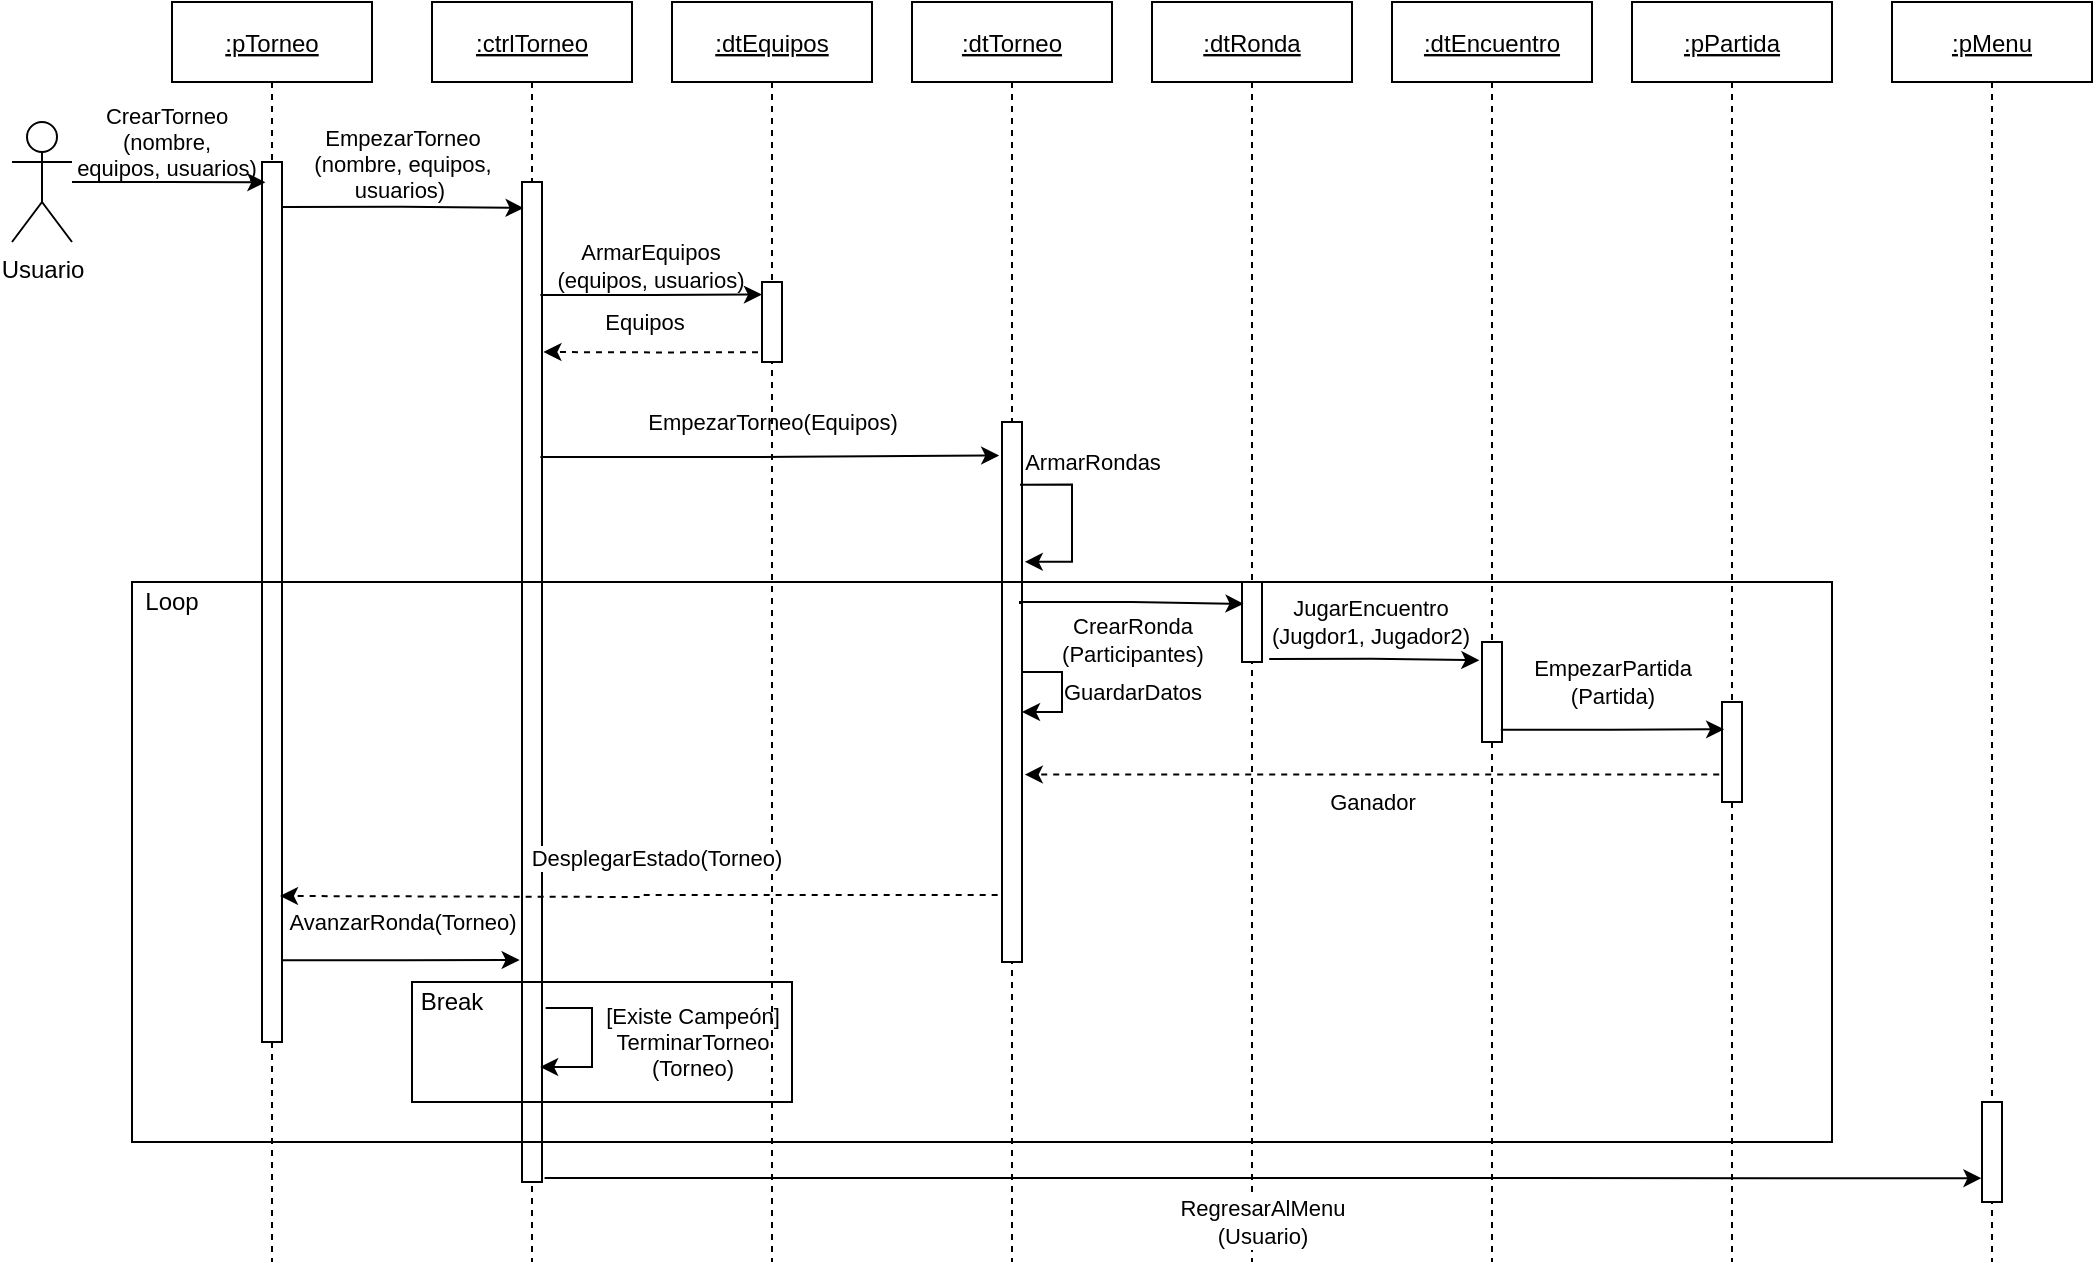 <mxfile version="13.7.9" type="device"><diagram id="9wJDesOFnq6a7FI4yu4Y" name="Página-1"><mxGraphModel dx="488" dy="282" grid="1" gridSize="10" guides="1" tooltips="1" connect="1" arrows="1" fold="1" page="1" pageScale="1" pageWidth="1100" pageHeight="850" math="0" shadow="0"><root><mxCell id="0"/><mxCell id="1" parent="0"/><mxCell id="i3Qe3G-CKaga1Zo1j9Ih-1" value=":ctrlTorneo" style="shape=umlLifeline;perimeter=lifelinePerimeter;container=1;collapsible=0;recursiveResize=0;rounded=0;shadow=0;strokeWidth=1;fontStyle=4" parent="1" vertex="1"><mxGeometry x="430" y="50" width="100" height="630" as="geometry"/></mxCell><mxCell id="i3Qe3G-CKaga1Zo1j9Ih-2" value="" style="points=[];perimeter=orthogonalPerimeter;rounded=0;shadow=0;strokeWidth=1;" parent="i3Qe3G-CKaga1Zo1j9Ih-1" vertex="1"><mxGeometry x="45" y="90" width="10" height="500" as="geometry"/></mxCell><mxCell id="i3Qe3G-CKaga1Zo1j9Ih-3" value="[Existe Campeón]&lt;br&gt;TerminarTorneo&lt;br&gt;(Torneo)" style="edgeStyle=orthogonalEdgeStyle;rounded=0;orthogonalLoop=1;jettySize=auto;html=1;entryX=0.907;entryY=0.885;entryDx=0;entryDy=0;entryPerimeter=0;exitX=1.183;exitY=0.826;exitDx=0;exitDy=0;exitPerimeter=0;" parent="i3Qe3G-CKaga1Zo1j9Ih-1" source="i3Qe3G-CKaga1Zo1j9Ih-2" target="i3Qe3G-CKaga1Zo1j9Ih-2" edge="1"><mxGeometry x="0.34" y="-52" relative="1" as="geometry"><Array as="points"><mxPoint x="80" y="503"/><mxPoint x="80" y="532"/></Array><mxPoint x="50" y="39" as="offset"/></mxGeometry></mxCell><mxCell id="i3Qe3G-CKaga1Zo1j9Ih-4" value=":pTorneo" style="shape=umlLifeline;perimeter=lifelinePerimeter;container=1;collapsible=0;recursiveResize=0;rounded=0;shadow=0;strokeWidth=1;fontStyle=4" parent="1" vertex="1"><mxGeometry x="300" y="50" width="100" height="630" as="geometry"/></mxCell><mxCell id="i3Qe3G-CKaga1Zo1j9Ih-5" value="" style="points=[];perimeter=orthogonalPerimeter;rounded=0;shadow=0;strokeWidth=1;" parent="i3Qe3G-CKaga1Zo1j9Ih-4" vertex="1"><mxGeometry x="45" y="80" width="10" height="440" as="geometry"/></mxCell><mxCell id="i3Qe3G-CKaga1Zo1j9Ih-6" value="CrearTorneo&lt;br&gt;(nombre, &lt;br&gt;equipos, usuarios)" style="edgeStyle=orthogonalEdgeStyle;rounded=0;orthogonalLoop=1;jettySize=auto;html=1;labelBackgroundColor=none;entryX=0.169;entryY=0.023;entryDx=0;entryDy=0;entryPerimeter=0;" parent="1" source="i3Qe3G-CKaga1Zo1j9Ih-7" target="i3Qe3G-CKaga1Zo1j9Ih-5" edge="1"><mxGeometry x="-0.027" y="20" relative="1" as="geometry"><mxPoint as="offset"/></mxGeometry></mxCell><mxCell id="i3Qe3G-CKaga1Zo1j9Ih-7" value="Usuario" style="shape=umlActor;verticalLabelPosition=bottom;verticalAlign=top;html=1;" parent="1" vertex="1"><mxGeometry x="220" y="110" width="30" height="60" as="geometry"/></mxCell><mxCell id="i3Qe3G-CKaga1Zo1j9Ih-8" value=":dtTorneo" style="shape=umlLifeline;perimeter=lifelinePerimeter;container=1;collapsible=0;recursiveResize=0;rounded=0;shadow=0;strokeWidth=1;fontStyle=4" parent="1" vertex="1"><mxGeometry x="670" y="50" width="100" height="630" as="geometry"/></mxCell><mxCell id="i3Qe3G-CKaga1Zo1j9Ih-9" value="" style="points=[];perimeter=orthogonalPerimeter;rounded=0;shadow=0;strokeWidth=1;" parent="i3Qe3G-CKaga1Zo1j9Ih-8" vertex="1"><mxGeometry x="45" y="210" width="10" height="270" as="geometry"/></mxCell><mxCell id="i3Qe3G-CKaga1Zo1j9Ih-10" value="ArmarRondas" style="edgeStyle=orthogonalEdgeStyle;rounded=0;orthogonalLoop=1;jettySize=auto;html=1;exitX=0.9;exitY=0.116;exitDx=0;exitDy=0;exitPerimeter=0;entryX=1.14;entryY=0.259;entryDx=0;entryDy=0;entryPerimeter=0;" parent="i3Qe3G-CKaga1Zo1j9Ih-8" source="i3Qe3G-CKaga1Zo1j9Ih-9" target="i3Qe3G-CKaga1Zo1j9Ih-9" edge="1"><mxGeometry x="-0.41" y="15" relative="1" as="geometry"><Array as="points"><mxPoint x="80" y="241"/><mxPoint x="80" y="280"/></Array><mxPoint x="-5" y="-11" as="offset"/></mxGeometry></mxCell><mxCell id="i3Qe3G-CKaga1Zo1j9Ih-11" value="GuardarDatos" style="edgeStyle=orthogonalEdgeStyle;rounded=0;orthogonalLoop=1;jettySize=auto;html=1;" parent="i3Qe3G-CKaga1Zo1j9Ih-8" source="i3Qe3G-CKaga1Zo1j9Ih-9" target="i3Qe3G-CKaga1Zo1j9Ih-9" edge="1"><mxGeometry x="0.333" y="-36" relative="1" as="geometry"><mxPoint x="35" y="26" as="offset"/></mxGeometry></mxCell><mxCell id="i3Qe3G-CKaga1Zo1j9Ih-12" value=":dtEquipos" style="shape=umlLifeline;perimeter=lifelinePerimeter;container=1;collapsible=0;recursiveResize=0;rounded=0;shadow=0;strokeWidth=1;fontStyle=4" parent="1" vertex="1"><mxGeometry x="550" y="50" width="100" height="630" as="geometry"/></mxCell><mxCell id="i3Qe3G-CKaga1Zo1j9Ih-13" value="" style="points=[];perimeter=orthogonalPerimeter;rounded=0;shadow=0;strokeWidth=1;" parent="i3Qe3G-CKaga1Zo1j9Ih-12" vertex="1"><mxGeometry x="45" y="140" width="10" height="40" as="geometry"/></mxCell><mxCell id="i3Qe3G-CKaga1Zo1j9Ih-14" value=":dtRonda" style="shape=umlLifeline;perimeter=lifelinePerimeter;container=1;collapsible=0;recursiveResize=0;rounded=0;shadow=0;strokeWidth=1;fontStyle=4" parent="1" vertex="1"><mxGeometry x="790" y="50" width="100" height="630" as="geometry"/></mxCell><mxCell id="i3Qe3G-CKaga1Zo1j9Ih-15" value="" style="points=[];perimeter=orthogonalPerimeter;rounded=0;shadow=0;strokeWidth=1;" parent="i3Qe3G-CKaga1Zo1j9Ih-14" vertex="1"><mxGeometry x="45" y="290" width="10" height="40" as="geometry"/></mxCell><mxCell id="i3Qe3G-CKaga1Zo1j9Ih-16" value="EmpezarTorneo&lt;br&gt;(nombre, equipos,&lt;br&gt;usuarios)&amp;nbsp;" style="edgeStyle=orthogonalEdgeStyle;rounded=0;orthogonalLoop=1;jettySize=auto;html=1;labelBackgroundColor=none;entryX=0.079;entryY=0.026;entryDx=0;entryDy=0;entryPerimeter=0;exitX=1.044;exitY=0.051;exitDx=0;exitDy=0;exitPerimeter=0;" parent="1" source="i3Qe3G-CKaga1Zo1j9Ih-5" target="i3Qe3G-CKaga1Zo1j9Ih-2" edge="1"><mxGeometry x="-0.006" y="22" relative="1" as="geometry"><mxPoint x="370" y="150" as="sourcePoint"/><mxPoint as="offset"/></mxGeometry></mxCell><mxCell id="i3Qe3G-CKaga1Zo1j9Ih-17" value="ArmarEquipos&lt;br&gt;(equipos, usuarios)" style="edgeStyle=orthogonalEdgeStyle;rounded=0;orthogonalLoop=1;jettySize=auto;html=1;labelBackgroundColor=none;exitX=0.919;exitY=0.113;exitDx=0;exitDy=0;exitPerimeter=0;entryX=-0.003;entryY=0.157;entryDx=0;entryDy=0;entryPerimeter=0;" parent="1" source="i3Qe3G-CKaga1Zo1j9Ih-2" target="i3Qe3G-CKaga1Zo1j9Ih-13" edge="1"><mxGeometry x="-0.011" y="15" relative="1" as="geometry"><mxPoint x="750" y="195" as="targetPoint"/><mxPoint as="offset"/><Array as="points"/></mxGeometry></mxCell><mxCell id="i3Qe3G-CKaga1Zo1j9Ih-18" value="Equipos" style="edgeStyle=orthogonalEdgeStyle;rounded=0;orthogonalLoop=1;jettySize=auto;html=1;labelBackgroundColor=none;exitX=-0.2;exitY=0.879;exitDx=0;exitDy=0;exitPerimeter=0;entryX=1.071;entryY=0.17;entryDx=0;entryDy=0;entryPerimeter=0;dashed=1;" parent="1" source="i3Qe3G-CKaga1Zo1j9Ih-13" target="i3Qe3G-CKaga1Zo1j9Ih-2" edge="1"><mxGeometry x="0.058" y="-15" relative="1" as="geometry"><mxPoint as="offset"/></mxGeometry></mxCell><mxCell id="i3Qe3G-CKaga1Zo1j9Ih-19" value="EmpezarTorneo(Equipos)" style="endArrow=classic;html=1;labelBackgroundColor=none;entryX=-0.141;entryY=0.062;entryDx=0;entryDy=0;entryPerimeter=0;edgeStyle=orthogonalEdgeStyle;exitX=0.919;exitY=0.275;exitDx=0;exitDy=0;exitPerimeter=0;" parent="1" source="i3Qe3G-CKaga1Zo1j9Ih-2" target="i3Qe3G-CKaga1Zo1j9Ih-9" edge="1"><mxGeometry x="0.013" y="17" width="50" height="50" relative="1" as="geometry"><mxPoint x="546" y="272" as="sourcePoint"/><mxPoint x="680" y="310" as="targetPoint"/><mxPoint as="offset"/></mxGeometry></mxCell><mxCell id="i3Qe3G-CKaga1Zo1j9Ih-20" value=":dtEncuentro" style="shape=umlLifeline;perimeter=lifelinePerimeter;container=1;collapsible=0;recursiveResize=0;rounded=0;shadow=0;strokeWidth=1;fontStyle=4" parent="1" vertex="1"><mxGeometry x="910" y="50" width="100" height="630" as="geometry"/></mxCell><mxCell id="i3Qe3G-CKaga1Zo1j9Ih-21" value="" style="points=[];perimeter=orthogonalPerimeter;rounded=0;shadow=0;strokeWidth=1;" parent="i3Qe3G-CKaga1Zo1j9Ih-20" vertex="1"><mxGeometry x="45" y="320" width="10" height="50" as="geometry"/></mxCell><mxCell id="i3Qe3G-CKaga1Zo1j9Ih-22" value=":pPartida" style="shape=umlLifeline;perimeter=lifelinePerimeter;container=1;collapsible=0;recursiveResize=0;rounded=0;shadow=0;strokeWidth=1;fontStyle=4" parent="1" vertex="1"><mxGeometry x="1030" y="50" width="100" height="630" as="geometry"/></mxCell><mxCell id="i3Qe3G-CKaga1Zo1j9Ih-23" value="" style="points=[];perimeter=orthogonalPerimeter;rounded=0;shadow=0;strokeWidth=1;" parent="i3Qe3G-CKaga1Zo1j9Ih-22" vertex="1"><mxGeometry x="45" y="350" width="10" height="50" as="geometry"/></mxCell><mxCell id="i3Qe3G-CKaga1Zo1j9Ih-24" value="CrearRonda&lt;br&gt;(Participantes)" style="edgeStyle=orthogonalEdgeStyle;rounded=0;orthogonalLoop=1;jettySize=auto;html=1;entryX=0.076;entryY=0.273;entryDx=0;entryDy=0;entryPerimeter=0;" parent="1" target="i3Qe3G-CKaga1Zo1j9Ih-15" edge="1"><mxGeometry x="-0.001" y="-19" relative="1" as="geometry"><mxPoint x="724" y="351" as="sourcePoint"/><Array as="points"><mxPoint x="724" y="350"/><mxPoint x="780" y="350"/></Array><mxPoint as="offset"/></mxGeometry></mxCell><mxCell id="i3Qe3G-CKaga1Zo1j9Ih-25" value="JugarEncuentro&lt;br&gt;(Jugdor1, Jugador2)" style="edgeStyle=orthogonalEdgeStyle;rounded=0;orthogonalLoop=1;jettySize=auto;html=1;entryX=-0.133;entryY=0.183;entryDx=0;entryDy=0;entryPerimeter=0;exitX=1.36;exitY=0.961;exitDx=0;exitDy=0;exitPerimeter=0;" parent="1" source="i3Qe3G-CKaga1Zo1j9Ih-15" target="i3Qe3G-CKaga1Zo1j9Ih-21" edge="1"><mxGeometry x="-0.021" y="18" relative="1" as="geometry"><Array as="points"><mxPoint x="900" y="378"/></Array><mxPoint x="-1" as="offset"/></mxGeometry></mxCell><mxCell id="i3Qe3G-CKaga1Zo1j9Ih-26" value="EmpezarPartida&lt;br&gt;(Partida)" style="edgeStyle=orthogonalEdgeStyle;rounded=0;orthogonalLoop=1;jettySize=auto;html=1;entryX=0.107;entryY=0.273;entryDx=0;entryDy=0;entryPerimeter=0;exitX=0.941;exitY=0.878;exitDx=0;exitDy=0;exitPerimeter=0;" parent="1" source="i3Qe3G-CKaga1Zo1j9Ih-21" target="i3Qe3G-CKaga1Zo1j9Ih-23" edge="1"><mxGeometry x="-0.002" y="24" relative="1" as="geometry"><mxPoint as="offset"/></mxGeometry></mxCell><mxCell id="i3Qe3G-CKaga1Zo1j9Ih-27" value="DesplegarEstado(Torneo)" style="edgeStyle=orthogonalEdgeStyle;rounded=0;orthogonalLoop=1;jettySize=auto;html=1;exitX=-0.217;exitY=0.876;exitDx=0;exitDy=0;exitPerimeter=0;dashed=1;" parent="1" source="i3Qe3G-CKaga1Zo1j9Ih-9" edge="1"><mxGeometry x="-0.061" y="-17" relative="1" as="geometry"><mxPoint x="354" y="497" as="targetPoint"/><mxPoint x="-2" y="-2" as="offset"/></mxGeometry></mxCell><mxCell id="i3Qe3G-CKaga1Zo1j9Ih-28" value="Ganador" style="edgeStyle=orthogonalEdgeStyle;rounded=0;orthogonalLoop=1;jettySize=auto;html=1;entryX=1.14;entryY=0.653;entryDx=0;entryDy=0;entryPerimeter=0;dashed=1;exitX=-0.14;exitY=0.724;exitDx=0;exitDy=0;exitPerimeter=0;" parent="1" source="i3Qe3G-CKaga1Zo1j9Ih-23" target="i3Qe3G-CKaga1Zo1j9Ih-9" edge="1"><mxGeometry x="0.0" y="14" relative="1" as="geometry"><mxPoint as="offset"/></mxGeometry></mxCell><mxCell id="i3Qe3G-CKaga1Zo1j9Ih-29" value="" style="rounded=0;whiteSpace=wrap;html=1;fillColor=none;" parent="1" vertex="1"><mxGeometry x="280" y="340" width="850" height="280" as="geometry"/></mxCell><mxCell id="i3Qe3G-CKaga1Zo1j9Ih-30" value="Loop" style="text;html=1;strokeColor=none;fillColor=none;align=center;verticalAlign=middle;whiteSpace=wrap;rounded=0;" parent="1" vertex="1"><mxGeometry x="280" y="340" width="40" height="20" as="geometry"/></mxCell><mxCell id="i3Qe3G-CKaga1Zo1j9Ih-31" value="AvanzarRonda(Torneo)" style="edgeStyle=orthogonalEdgeStyle;rounded=0;orthogonalLoop=1;jettySize=auto;html=1;exitX=1.02;exitY=0.907;exitDx=0;exitDy=0;exitPerimeter=0;entryX=-0.116;entryY=0.778;entryDx=0;entryDy=0;entryPerimeter=0;" parent="1" source="i3Qe3G-CKaga1Zo1j9Ih-5" target="i3Qe3G-CKaga1Zo1j9Ih-2" edge="1"><mxGeometry x="0.009" y="19" relative="1" as="geometry"><mxPoint x="474" y="520" as="targetPoint"/><mxPoint as="offset"/></mxGeometry></mxCell><mxCell id="i3Qe3G-CKaga1Zo1j9Ih-32" value="" style="rounded=0;whiteSpace=wrap;html=1;fillColor=none;" parent="1" vertex="1"><mxGeometry x="420" y="540" width="190" height="60" as="geometry"/></mxCell><mxCell id="i3Qe3G-CKaga1Zo1j9Ih-33" value="Break" style="text;html=1;strokeColor=none;fillColor=none;align=center;verticalAlign=middle;whiteSpace=wrap;rounded=0;" parent="1" vertex="1"><mxGeometry x="420" y="540" width="40" height="20" as="geometry"/></mxCell><mxCell id="i3Qe3G-CKaga1Zo1j9Ih-34" value=":pMenu" style="shape=umlLifeline;perimeter=lifelinePerimeter;container=1;collapsible=0;recursiveResize=0;rounded=0;shadow=0;strokeWidth=1;fontStyle=4" parent="1" vertex="1"><mxGeometry x="1160" y="50" width="100" height="630" as="geometry"/></mxCell><mxCell id="i3Qe3G-CKaga1Zo1j9Ih-35" value="" style="points=[];perimeter=orthogonalPerimeter;rounded=0;shadow=0;strokeWidth=1;" parent="i3Qe3G-CKaga1Zo1j9Ih-34" vertex="1"><mxGeometry x="45" y="550" width="10" height="50" as="geometry"/></mxCell><mxCell id="i3Qe3G-CKaga1Zo1j9Ih-36" value="RegresarAlMenu&lt;br&gt;(Usuario)" style="edgeStyle=orthogonalEdgeStyle;rounded=0;orthogonalLoop=1;jettySize=auto;html=1;exitX=1.129;exitY=0.996;exitDx=0;exitDy=0;exitPerimeter=0;entryX=-0.029;entryY=0.762;entryDx=0;entryDy=0;entryPerimeter=0;" parent="1" source="i3Qe3G-CKaga1Zo1j9Ih-2" target="i3Qe3G-CKaga1Zo1j9Ih-35" edge="1"><mxGeometry x="-0.001" y="-22" relative="1" as="geometry"><mxPoint x="1203" y="640" as="targetPoint"/><mxPoint as="offset"/></mxGeometry></mxCell></root></mxGraphModel></diagram></mxfile>